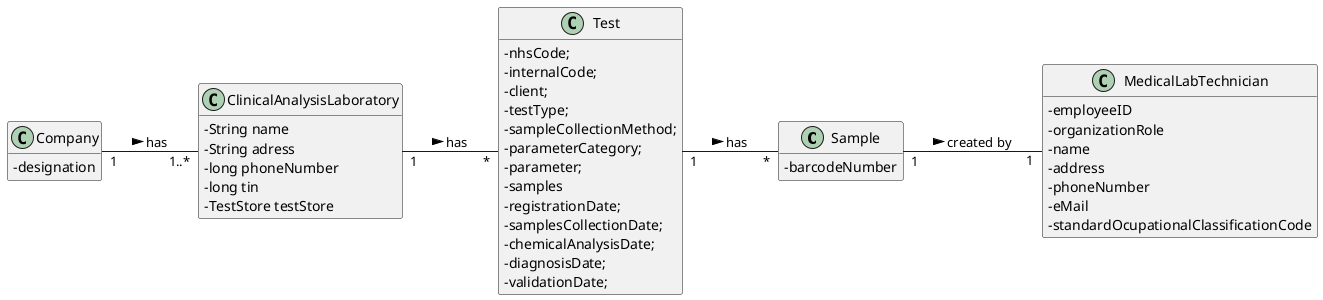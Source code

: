 @startuml
skinparam classAttributeIconSize 0
hide methods
left to right direction

class Sample {
  -barcodeNumber
}

class Company {
  -designation
}

class ClinicalAnalysisLaboratory {
  -String name
  -String adress
  -long phoneNumber
  -long tin
  -TestStore testStore
  +getTestStore()
}
class Test {
  -nhsCode;
  -internalCode;
  -client;
  -testType;
  -sampleCollectionMethod;
  -parameterCategory;
  -parameter;
  -samples
  -registrationDate;
  -samplesCollectionDate;
  -chemicalAnalysisDate;
  -diagnosisDate;
  -validationDate;
}

class MedicalLabTechnician {
  -employeeID
  -organizationRole
  -name
  -address
  -phoneNumber
  -eMail
  -standardOcupationalClassificationCode
}

Company "1" -- "1..*" ClinicalAnalysisLaboratory : has >
ClinicalAnalysisLaboratory "1" -- "*" Test : has >
Test "1" -- "*" Sample : has >
Sample "1" -- "1" MedicalLabTechnician : created by >
@enduml